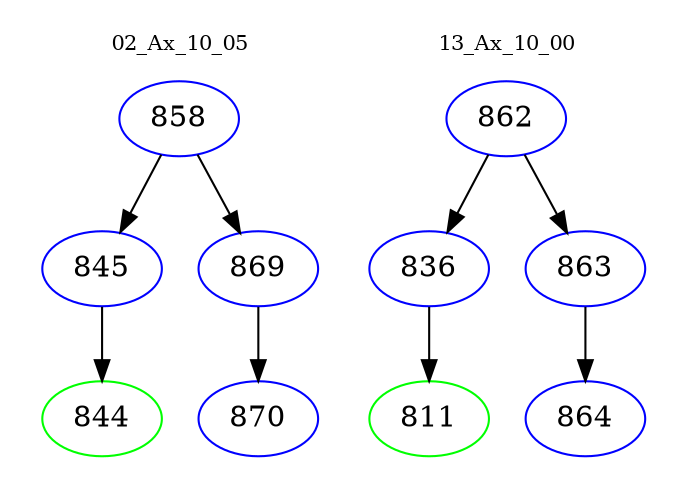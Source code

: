 digraph{
subgraph cluster_0 {
color = white
label = "02_Ax_10_05";
fontsize=10;
T0_858 [label="858", color="blue"]
T0_858 -> T0_845 [color="black"]
T0_845 [label="845", color="blue"]
T0_845 -> T0_844 [color="black"]
T0_844 [label="844", color="green"]
T0_858 -> T0_869 [color="black"]
T0_869 [label="869", color="blue"]
T0_869 -> T0_870 [color="black"]
T0_870 [label="870", color="blue"]
}
subgraph cluster_1 {
color = white
label = "13_Ax_10_00";
fontsize=10;
T1_862 [label="862", color="blue"]
T1_862 -> T1_836 [color="black"]
T1_836 [label="836", color="blue"]
T1_836 -> T1_811 [color="black"]
T1_811 [label="811", color="green"]
T1_862 -> T1_863 [color="black"]
T1_863 [label="863", color="blue"]
T1_863 -> T1_864 [color="black"]
T1_864 [label="864", color="blue"]
}
}
